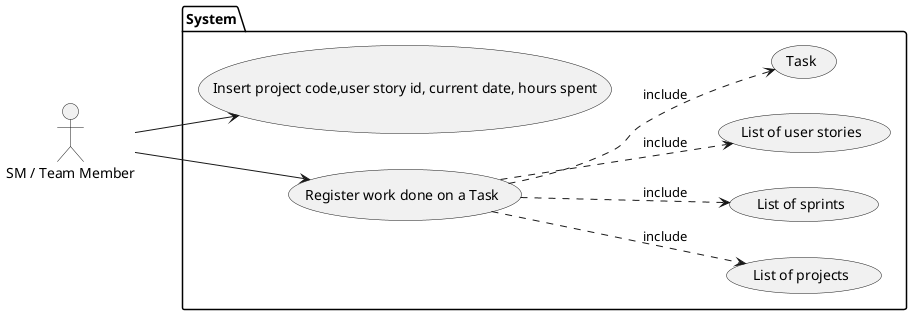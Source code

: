 @startuml
'https://plantuml.com/use-case-diagram


left to right direction
:SM / Team Member: as User
package System{
     usecase "Insert project code,user story id, current date, hours spent" as US1
     usecase "Register work done on a Task" as US2
     usecase "List of projects" as US3
     usecase "List of sprints" as US4
     usecase "List of user stories" as US5
     usecase "Task" as US6


    User --> US1
    User --> US2
    US2 ..> US3 : include
    US2 ..> US4 : include
    US2 ..> US5 : include
    US2 ..> US6 : include




@enduml